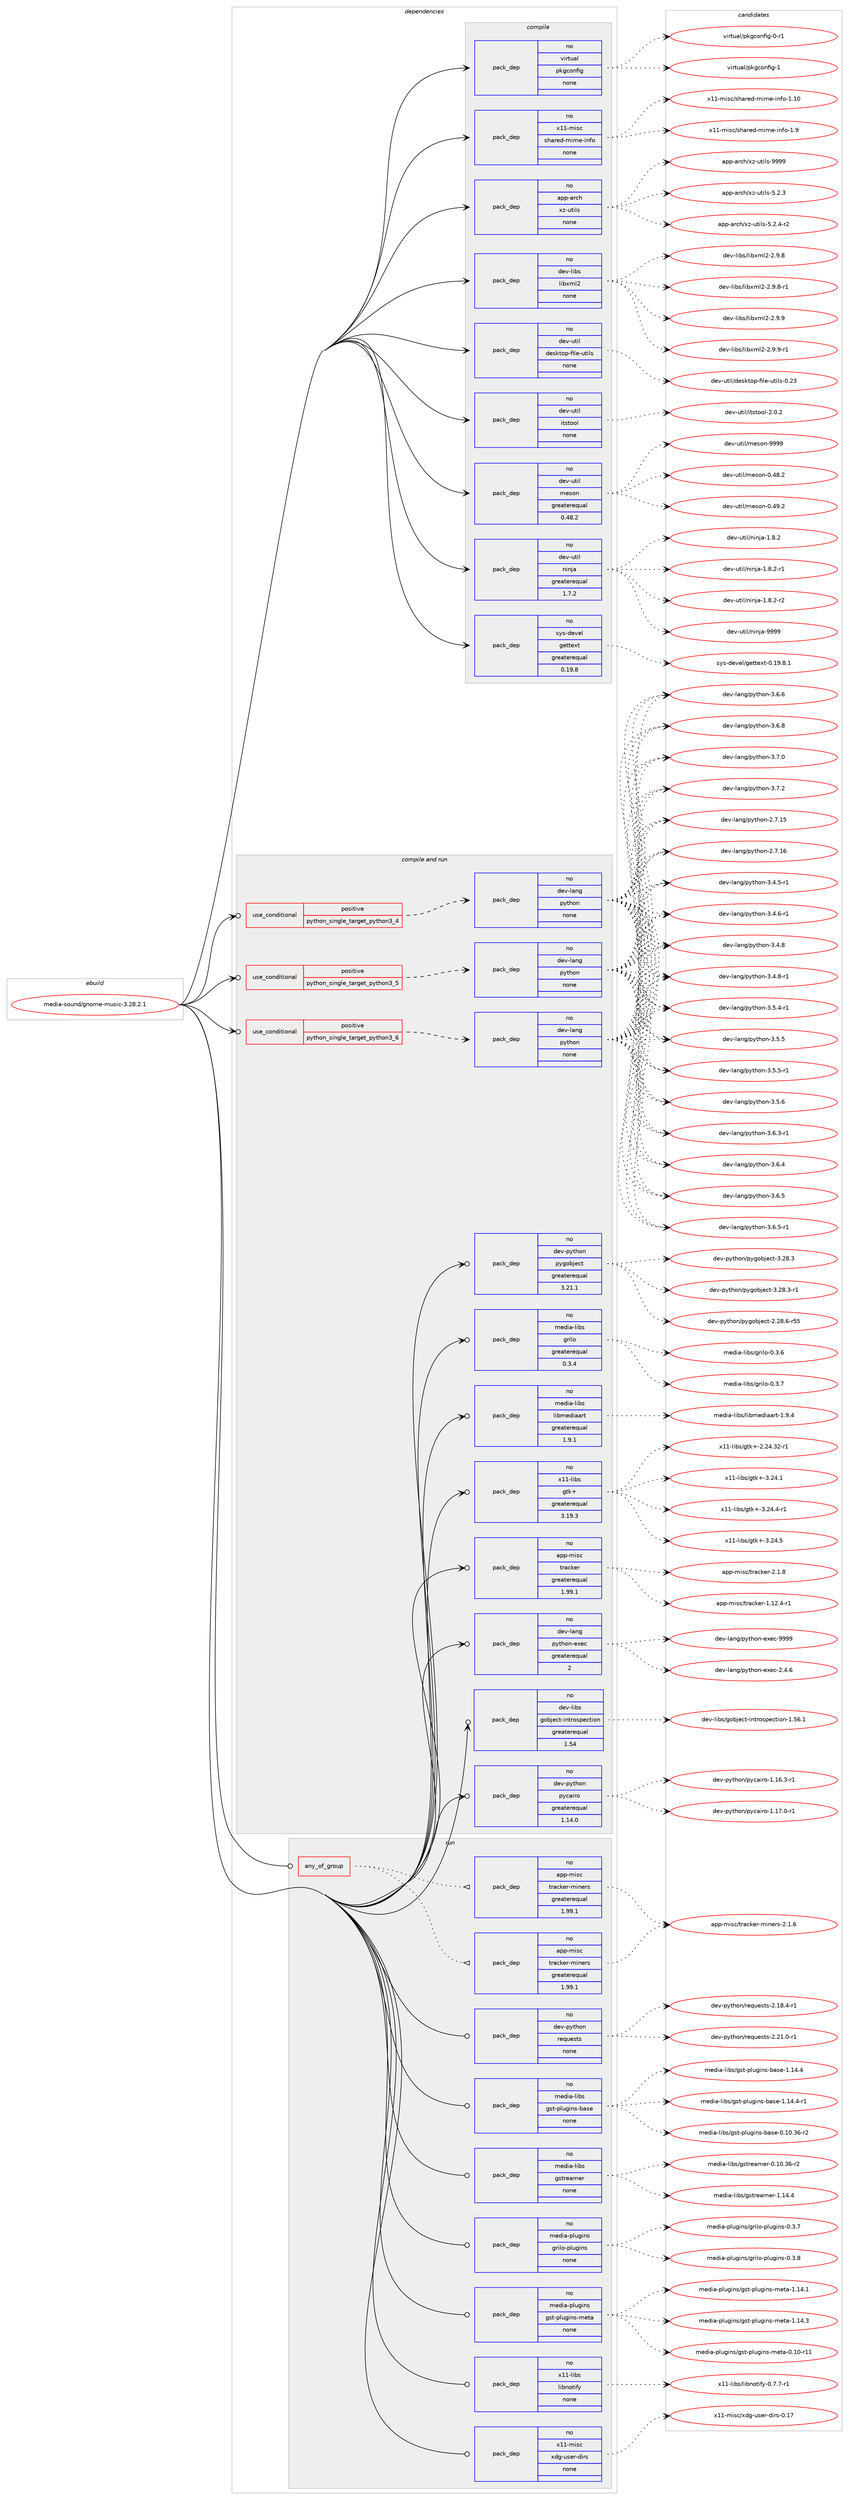 digraph prolog {

# *************
# Graph options
# *************

newrank=true;
concentrate=true;
compound=true;
graph [rankdir=LR,fontname=Helvetica,fontsize=10,ranksep=1.5];#, ranksep=2.5, nodesep=0.2];
edge  [arrowhead=vee];
node  [fontname=Helvetica,fontsize=10];

# **********
# The ebuild
# **********

subgraph cluster_leftcol {
color=gray;
rank=same;
label=<<i>ebuild</i>>;
id [label="media-sound/gnome-music-3.28.2.1", color=red, width=4, href="../media-sound/gnome-music-3.28.2.1.svg"];
}

# ****************
# The dependencies
# ****************

subgraph cluster_midcol {
color=gray;
label=<<i>dependencies</i>>;
subgraph cluster_compile {
fillcolor="#eeeeee";
style=filled;
label=<<i>compile</i>>;
subgraph pack1162745 {
dependency1626240 [label=<<TABLE BORDER="0" CELLBORDER="1" CELLSPACING="0" CELLPADDING="4" WIDTH="220"><TR><TD ROWSPAN="6" CELLPADDING="30">pack_dep</TD></TR><TR><TD WIDTH="110">no</TD></TR><TR><TD>app-arch</TD></TR><TR><TD>xz-utils</TD></TR><TR><TD>none</TD></TR><TR><TD></TD></TR></TABLE>>, shape=none, color=blue];
}
id:e -> dependency1626240:w [weight=20,style="solid",arrowhead="vee"];
subgraph pack1162746 {
dependency1626241 [label=<<TABLE BORDER="0" CELLBORDER="1" CELLSPACING="0" CELLPADDING="4" WIDTH="220"><TR><TD ROWSPAN="6" CELLPADDING="30">pack_dep</TD></TR><TR><TD WIDTH="110">no</TD></TR><TR><TD>dev-libs</TD></TR><TR><TD>libxml2</TD></TR><TR><TD>none</TD></TR><TR><TD></TD></TR></TABLE>>, shape=none, color=blue];
}
id:e -> dependency1626241:w [weight=20,style="solid",arrowhead="vee"];
subgraph pack1162747 {
dependency1626242 [label=<<TABLE BORDER="0" CELLBORDER="1" CELLSPACING="0" CELLPADDING="4" WIDTH="220"><TR><TD ROWSPAN="6" CELLPADDING="30">pack_dep</TD></TR><TR><TD WIDTH="110">no</TD></TR><TR><TD>dev-util</TD></TR><TR><TD>desktop-file-utils</TD></TR><TR><TD>none</TD></TR><TR><TD></TD></TR></TABLE>>, shape=none, color=blue];
}
id:e -> dependency1626242:w [weight=20,style="solid",arrowhead="vee"];
subgraph pack1162748 {
dependency1626243 [label=<<TABLE BORDER="0" CELLBORDER="1" CELLSPACING="0" CELLPADDING="4" WIDTH="220"><TR><TD ROWSPAN="6" CELLPADDING="30">pack_dep</TD></TR><TR><TD WIDTH="110">no</TD></TR><TR><TD>dev-util</TD></TR><TR><TD>itstool</TD></TR><TR><TD>none</TD></TR><TR><TD></TD></TR></TABLE>>, shape=none, color=blue];
}
id:e -> dependency1626243:w [weight=20,style="solid",arrowhead="vee"];
subgraph pack1162749 {
dependency1626244 [label=<<TABLE BORDER="0" CELLBORDER="1" CELLSPACING="0" CELLPADDING="4" WIDTH="220"><TR><TD ROWSPAN="6" CELLPADDING="30">pack_dep</TD></TR><TR><TD WIDTH="110">no</TD></TR><TR><TD>dev-util</TD></TR><TR><TD>meson</TD></TR><TR><TD>greaterequal</TD></TR><TR><TD>0.48.2</TD></TR></TABLE>>, shape=none, color=blue];
}
id:e -> dependency1626244:w [weight=20,style="solid",arrowhead="vee"];
subgraph pack1162750 {
dependency1626245 [label=<<TABLE BORDER="0" CELLBORDER="1" CELLSPACING="0" CELLPADDING="4" WIDTH="220"><TR><TD ROWSPAN="6" CELLPADDING="30">pack_dep</TD></TR><TR><TD WIDTH="110">no</TD></TR><TR><TD>dev-util</TD></TR><TR><TD>ninja</TD></TR><TR><TD>greaterequal</TD></TR><TR><TD>1.7.2</TD></TR></TABLE>>, shape=none, color=blue];
}
id:e -> dependency1626245:w [weight=20,style="solid",arrowhead="vee"];
subgraph pack1162751 {
dependency1626246 [label=<<TABLE BORDER="0" CELLBORDER="1" CELLSPACING="0" CELLPADDING="4" WIDTH="220"><TR><TD ROWSPAN="6" CELLPADDING="30">pack_dep</TD></TR><TR><TD WIDTH="110">no</TD></TR><TR><TD>sys-devel</TD></TR><TR><TD>gettext</TD></TR><TR><TD>greaterequal</TD></TR><TR><TD>0.19.8</TD></TR></TABLE>>, shape=none, color=blue];
}
id:e -> dependency1626246:w [weight=20,style="solid",arrowhead="vee"];
subgraph pack1162752 {
dependency1626247 [label=<<TABLE BORDER="0" CELLBORDER="1" CELLSPACING="0" CELLPADDING="4" WIDTH="220"><TR><TD ROWSPAN="6" CELLPADDING="30">pack_dep</TD></TR><TR><TD WIDTH="110">no</TD></TR><TR><TD>virtual</TD></TR><TR><TD>pkgconfig</TD></TR><TR><TD>none</TD></TR><TR><TD></TD></TR></TABLE>>, shape=none, color=blue];
}
id:e -> dependency1626247:w [weight=20,style="solid",arrowhead="vee"];
subgraph pack1162753 {
dependency1626248 [label=<<TABLE BORDER="0" CELLBORDER="1" CELLSPACING="0" CELLPADDING="4" WIDTH="220"><TR><TD ROWSPAN="6" CELLPADDING="30">pack_dep</TD></TR><TR><TD WIDTH="110">no</TD></TR><TR><TD>x11-misc</TD></TR><TR><TD>shared-mime-info</TD></TR><TR><TD>none</TD></TR><TR><TD></TD></TR></TABLE>>, shape=none, color=blue];
}
id:e -> dependency1626248:w [weight=20,style="solid",arrowhead="vee"];
}
subgraph cluster_compileandrun {
fillcolor="#eeeeee";
style=filled;
label=<<i>compile and run</i>>;
subgraph cond437239 {
dependency1626249 [label=<<TABLE BORDER="0" CELLBORDER="1" CELLSPACING="0" CELLPADDING="4"><TR><TD ROWSPAN="3" CELLPADDING="10">use_conditional</TD></TR><TR><TD>positive</TD></TR><TR><TD>python_single_target_python3_4</TD></TR></TABLE>>, shape=none, color=red];
subgraph pack1162754 {
dependency1626250 [label=<<TABLE BORDER="0" CELLBORDER="1" CELLSPACING="0" CELLPADDING="4" WIDTH="220"><TR><TD ROWSPAN="6" CELLPADDING="30">pack_dep</TD></TR><TR><TD WIDTH="110">no</TD></TR><TR><TD>dev-lang</TD></TR><TR><TD>python</TD></TR><TR><TD>none</TD></TR><TR><TD></TD></TR></TABLE>>, shape=none, color=blue];
}
dependency1626249:e -> dependency1626250:w [weight=20,style="dashed",arrowhead="vee"];
}
id:e -> dependency1626249:w [weight=20,style="solid",arrowhead="odotvee"];
subgraph cond437240 {
dependency1626251 [label=<<TABLE BORDER="0" CELLBORDER="1" CELLSPACING="0" CELLPADDING="4"><TR><TD ROWSPAN="3" CELLPADDING="10">use_conditional</TD></TR><TR><TD>positive</TD></TR><TR><TD>python_single_target_python3_5</TD></TR></TABLE>>, shape=none, color=red];
subgraph pack1162755 {
dependency1626252 [label=<<TABLE BORDER="0" CELLBORDER="1" CELLSPACING="0" CELLPADDING="4" WIDTH="220"><TR><TD ROWSPAN="6" CELLPADDING="30">pack_dep</TD></TR><TR><TD WIDTH="110">no</TD></TR><TR><TD>dev-lang</TD></TR><TR><TD>python</TD></TR><TR><TD>none</TD></TR><TR><TD></TD></TR></TABLE>>, shape=none, color=blue];
}
dependency1626251:e -> dependency1626252:w [weight=20,style="dashed",arrowhead="vee"];
}
id:e -> dependency1626251:w [weight=20,style="solid",arrowhead="odotvee"];
subgraph cond437241 {
dependency1626253 [label=<<TABLE BORDER="0" CELLBORDER="1" CELLSPACING="0" CELLPADDING="4"><TR><TD ROWSPAN="3" CELLPADDING="10">use_conditional</TD></TR><TR><TD>positive</TD></TR><TR><TD>python_single_target_python3_6</TD></TR></TABLE>>, shape=none, color=red];
subgraph pack1162756 {
dependency1626254 [label=<<TABLE BORDER="0" CELLBORDER="1" CELLSPACING="0" CELLPADDING="4" WIDTH="220"><TR><TD ROWSPAN="6" CELLPADDING="30">pack_dep</TD></TR><TR><TD WIDTH="110">no</TD></TR><TR><TD>dev-lang</TD></TR><TR><TD>python</TD></TR><TR><TD>none</TD></TR><TR><TD></TD></TR></TABLE>>, shape=none, color=blue];
}
dependency1626253:e -> dependency1626254:w [weight=20,style="dashed",arrowhead="vee"];
}
id:e -> dependency1626253:w [weight=20,style="solid",arrowhead="odotvee"];
subgraph pack1162757 {
dependency1626255 [label=<<TABLE BORDER="0" CELLBORDER="1" CELLSPACING="0" CELLPADDING="4" WIDTH="220"><TR><TD ROWSPAN="6" CELLPADDING="30">pack_dep</TD></TR><TR><TD WIDTH="110">no</TD></TR><TR><TD>app-misc</TD></TR><TR><TD>tracker</TD></TR><TR><TD>greaterequal</TD></TR><TR><TD>1.99.1</TD></TR></TABLE>>, shape=none, color=blue];
}
id:e -> dependency1626255:w [weight=20,style="solid",arrowhead="odotvee"];
subgraph pack1162758 {
dependency1626256 [label=<<TABLE BORDER="0" CELLBORDER="1" CELLSPACING="0" CELLPADDING="4" WIDTH="220"><TR><TD ROWSPAN="6" CELLPADDING="30">pack_dep</TD></TR><TR><TD WIDTH="110">no</TD></TR><TR><TD>dev-lang</TD></TR><TR><TD>python-exec</TD></TR><TR><TD>greaterequal</TD></TR><TR><TD>2</TD></TR></TABLE>>, shape=none, color=blue];
}
id:e -> dependency1626256:w [weight=20,style="solid",arrowhead="odotvee"];
subgraph pack1162759 {
dependency1626257 [label=<<TABLE BORDER="0" CELLBORDER="1" CELLSPACING="0" CELLPADDING="4" WIDTH="220"><TR><TD ROWSPAN="6" CELLPADDING="30">pack_dep</TD></TR><TR><TD WIDTH="110">no</TD></TR><TR><TD>dev-libs</TD></TR><TR><TD>gobject-introspection</TD></TR><TR><TD>greaterequal</TD></TR><TR><TD>1.54</TD></TR></TABLE>>, shape=none, color=blue];
}
id:e -> dependency1626257:w [weight=20,style="solid",arrowhead="odotvee"];
subgraph pack1162760 {
dependency1626258 [label=<<TABLE BORDER="0" CELLBORDER="1" CELLSPACING="0" CELLPADDING="4" WIDTH="220"><TR><TD ROWSPAN="6" CELLPADDING="30">pack_dep</TD></TR><TR><TD WIDTH="110">no</TD></TR><TR><TD>dev-python</TD></TR><TR><TD>pycairo</TD></TR><TR><TD>greaterequal</TD></TR><TR><TD>1.14.0</TD></TR></TABLE>>, shape=none, color=blue];
}
id:e -> dependency1626258:w [weight=20,style="solid",arrowhead="odotvee"];
subgraph pack1162761 {
dependency1626259 [label=<<TABLE BORDER="0" CELLBORDER="1" CELLSPACING="0" CELLPADDING="4" WIDTH="220"><TR><TD ROWSPAN="6" CELLPADDING="30">pack_dep</TD></TR><TR><TD WIDTH="110">no</TD></TR><TR><TD>dev-python</TD></TR><TR><TD>pygobject</TD></TR><TR><TD>greaterequal</TD></TR><TR><TD>3.21.1</TD></TR></TABLE>>, shape=none, color=blue];
}
id:e -> dependency1626259:w [weight=20,style="solid",arrowhead="odotvee"];
subgraph pack1162762 {
dependency1626260 [label=<<TABLE BORDER="0" CELLBORDER="1" CELLSPACING="0" CELLPADDING="4" WIDTH="220"><TR><TD ROWSPAN="6" CELLPADDING="30">pack_dep</TD></TR><TR><TD WIDTH="110">no</TD></TR><TR><TD>media-libs</TD></TR><TR><TD>grilo</TD></TR><TR><TD>greaterequal</TD></TR><TR><TD>0.3.4</TD></TR></TABLE>>, shape=none, color=blue];
}
id:e -> dependency1626260:w [weight=20,style="solid",arrowhead="odotvee"];
subgraph pack1162763 {
dependency1626261 [label=<<TABLE BORDER="0" CELLBORDER="1" CELLSPACING="0" CELLPADDING="4" WIDTH="220"><TR><TD ROWSPAN="6" CELLPADDING="30">pack_dep</TD></TR><TR><TD WIDTH="110">no</TD></TR><TR><TD>media-libs</TD></TR><TR><TD>libmediaart</TD></TR><TR><TD>greaterequal</TD></TR><TR><TD>1.9.1</TD></TR></TABLE>>, shape=none, color=blue];
}
id:e -> dependency1626261:w [weight=20,style="solid",arrowhead="odotvee"];
subgraph pack1162764 {
dependency1626262 [label=<<TABLE BORDER="0" CELLBORDER="1" CELLSPACING="0" CELLPADDING="4" WIDTH="220"><TR><TD ROWSPAN="6" CELLPADDING="30">pack_dep</TD></TR><TR><TD WIDTH="110">no</TD></TR><TR><TD>x11-libs</TD></TR><TR><TD>gtk+</TD></TR><TR><TD>greaterequal</TD></TR><TR><TD>3.19.3</TD></TR></TABLE>>, shape=none, color=blue];
}
id:e -> dependency1626262:w [weight=20,style="solid",arrowhead="odotvee"];
}
subgraph cluster_run {
fillcolor="#eeeeee";
style=filled;
label=<<i>run</i>>;
subgraph any25486 {
dependency1626263 [label=<<TABLE BORDER="0" CELLBORDER="1" CELLSPACING="0" CELLPADDING="4"><TR><TD CELLPADDING="10">any_of_group</TD></TR></TABLE>>, shape=none, color=red];subgraph pack1162765 {
dependency1626264 [label=<<TABLE BORDER="0" CELLBORDER="1" CELLSPACING="0" CELLPADDING="4" WIDTH="220"><TR><TD ROWSPAN="6" CELLPADDING="30">pack_dep</TD></TR><TR><TD WIDTH="110">no</TD></TR><TR><TD>app-misc</TD></TR><TR><TD>tracker-miners</TD></TR><TR><TD>greaterequal</TD></TR><TR><TD>1.99.1</TD></TR></TABLE>>, shape=none, color=blue];
}
dependency1626263:e -> dependency1626264:w [weight=20,style="dotted",arrowhead="oinv"];
subgraph pack1162766 {
dependency1626265 [label=<<TABLE BORDER="0" CELLBORDER="1" CELLSPACING="0" CELLPADDING="4" WIDTH="220"><TR><TD ROWSPAN="6" CELLPADDING="30">pack_dep</TD></TR><TR><TD WIDTH="110">no</TD></TR><TR><TD>app-misc</TD></TR><TR><TD>tracker-miners</TD></TR><TR><TD>greaterequal</TD></TR><TR><TD>1.99.1</TD></TR></TABLE>>, shape=none, color=blue];
}
dependency1626263:e -> dependency1626265:w [weight=20,style="dotted",arrowhead="oinv"];
}
id:e -> dependency1626263:w [weight=20,style="solid",arrowhead="odot"];
subgraph pack1162767 {
dependency1626266 [label=<<TABLE BORDER="0" CELLBORDER="1" CELLSPACING="0" CELLPADDING="4" WIDTH="220"><TR><TD ROWSPAN="6" CELLPADDING="30">pack_dep</TD></TR><TR><TD WIDTH="110">no</TD></TR><TR><TD>dev-python</TD></TR><TR><TD>requests</TD></TR><TR><TD>none</TD></TR><TR><TD></TD></TR></TABLE>>, shape=none, color=blue];
}
id:e -> dependency1626266:w [weight=20,style="solid",arrowhead="odot"];
subgraph pack1162768 {
dependency1626267 [label=<<TABLE BORDER="0" CELLBORDER="1" CELLSPACING="0" CELLPADDING="4" WIDTH="220"><TR><TD ROWSPAN="6" CELLPADDING="30">pack_dep</TD></TR><TR><TD WIDTH="110">no</TD></TR><TR><TD>media-libs</TD></TR><TR><TD>gst-plugins-base</TD></TR><TR><TD>none</TD></TR><TR><TD></TD></TR></TABLE>>, shape=none, color=blue];
}
id:e -> dependency1626267:w [weight=20,style="solid",arrowhead="odot"];
subgraph pack1162769 {
dependency1626268 [label=<<TABLE BORDER="0" CELLBORDER="1" CELLSPACING="0" CELLPADDING="4" WIDTH="220"><TR><TD ROWSPAN="6" CELLPADDING="30">pack_dep</TD></TR><TR><TD WIDTH="110">no</TD></TR><TR><TD>media-libs</TD></TR><TR><TD>gstreamer</TD></TR><TR><TD>none</TD></TR><TR><TD></TD></TR></TABLE>>, shape=none, color=blue];
}
id:e -> dependency1626268:w [weight=20,style="solid",arrowhead="odot"];
subgraph pack1162770 {
dependency1626269 [label=<<TABLE BORDER="0" CELLBORDER="1" CELLSPACING="0" CELLPADDING="4" WIDTH="220"><TR><TD ROWSPAN="6" CELLPADDING="30">pack_dep</TD></TR><TR><TD WIDTH="110">no</TD></TR><TR><TD>media-plugins</TD></TR><TR><TD>grilo-plugins</TD></TR><TR><TD>none</TD></TR><TR><TD></TD></TR></TABLE>>, shape=none, color=blue];
}
id:e -> dependency1626269:w [weight=20,style="solid",arrowhead="odot"];
subgraph pack1162771 {
dependency1626270 [label=<<TABLE BORDER="0" CELLBORDER="1" CELLSPACING="0" CELLPADDING="4" WIDTH="220"><TR><TD ROWSPAN="6" CELLPADDING="30">pack_dep</TD></TR><TR><TD WIDTH="110">no</TD></TR><TR><TD>media-plugins</TD></TR><TR><TD>gst-plugins-meta</TD></TR><TR><TD>none</TD></TR><TR><TD></TD></TR></TABLE>>, shape=none, color=blue];
}
id:e -> dependency1626270:w [weight=20,style="solid",arrowhead="odot"];
subgraph pack1162772 {
dependency1626271 [label=<<TABLE BORDER="0" CELLBORDER="1" CELLSPACING="0" CELLPADDING="4" WIDTH="220"><TR><TD ROWSPAN="6" CELLPADDING="30">pack_dep</TD></TR><TR><TD WIDTH="110">no</TD></TR><TR><TD>x11-libs</TD></TR><TR><TD>libnotify</TD></TR><TR><TD>none</TD></TR><TR><TD></TD></TR></TABLE>>, shape=none, color=blue];
}
id:e -> dependency1626271:w [weight=20,style="solid",arrowhead="odot"];
subgraph pack1162773 {
dependency1626272 [label=<<TABLE BORDER="0" CELLBORDER="1" CELLSPACING="0" CELLPADDING="4" WIDTH="220"><TR><TD ROWSPAN="6" CELLPADDING="30">pack_dep</TD></TR><TR><TD WIDTH="110">no</TD></TR><TR><TD>x11-misc</TD></TR><TR><TD>xdg-user-dirs</TD></TR><TR><TD>none</TD></TR><TR><TD></TD></TR></TABLE>>, shape=none, color=blue];
}
id:e -> dependency1626272:w [weight=20,style="solid",arrowhead="odot"];
}
}

# **************
# The candidates
# **************

subgraph cluster_choices {
rank=same;
color=gray;
label=<<i>candidates</i>>;

subgraph choice1162745 {
color=black;
nodesep=1;
choice971121124597114991044712012245117116105108115455346504651 [label="app-arch/xz-utils-5.2.3", color=red, width=4,href="../app-arch/xz-utils-5.2.3.svg"];
choice9711211245971149910447120122451171161051081154553465046524511450 [label="app-arch/xz-utils-5.2.4-r2", color=red, width=4,href="../app-arch/xz-utils-5.2.4-r2.svg"];
choice9711211245971149910447120122451171161051081154557575757 [label="app-arch/xz-utils-9999", color=red, width=4,href="../app-arch/xz-utils-9999.svg"];
dependency1626240:e -> choice971121124597114991044712012245117116105108115455346504651:w [style=dotted,weight="100"];
dependency1626240:e -> choice9711211245971149910447120122451171161051081154553465046524511450:w [style=dotted,weight="100"];
dependency1626240:e -> choice9711211245971149910447120122451171161051081154557575757:w [style=dotted,weight="100"];
}
subgraph choice1162746 {
color=black;
nodesep=1;
choice1001011184510810598115471081059812010910850455046574656 [label="dev-libs/libxml2-2.9.8", color=red, width=4,href="../dev-libs/libxml2-2.9.8.svg"];
choice10010111845108105981154710810598120109108504550465746564511449 [label="dev-libs/libxml2-2.9.8-r1", color=red, width=4,href="../dev-libs/libxml2-2.9.8-r1.svg"];
choice1001011184510810598115471081059812010910850455046574657 [label="dev-libs/libxml2-2.9.9", color=red, width=4,href="../dev-libs/libxml2-2.9.9.svg"];
choice10010111845108105981154710810598120109108504550465746574511449 [label="dev-libs/libxml2-2.9.9-r1", color=red, width=4,href="../dev-libs/libxml2-2.9.9-r1.svg"];
dependency1626241:e -> choice1001011184510810598115471081059812010910850455046574656:w [style=dotted,weight="100"];
dependency1626241:e -> choice10010111845108105981154710810598120109108504550465746564511449:w [style=dotted,weight="100"];
dependency1626241:e -> choice1001011184510810598115471081059812010910850455046574657:w [style=dotted,weight="100"];
dependency1626241:e -> choice10010111845108105981154710810598120109108504550465746574511449:w [style=dotted,weight="100"];
}
subgraph choice1162747 {
color=black;
nodesep=1;
choice100101118451171161051084710010111510711611111245102105108101451171161051081154548465051 [label="dev-util/desktop-file-utils-0.23", color=red, width=4,href="../dev-util/desktop-file-utils-0.23.svg"];
dependency1626242:e -> choice100101118451171161051084710010111510711611111245102105108101451171161051081154548465051:w [style=dotted,weight="100"];
}
subgraph choice1162748 {
color=black;
nodesep=1;
choice1001011184511711610510847105116115116111111108455046484650 [label="dev-util/itstool-2.0.2", color=red, width=4,href="../dev-util/itstool-2.0.2.svg"];
dependency1626243:e -> choice1001011184511711610510847105116115116111111108455046484650:w [style=dotted,weight="100"];
}
subgraph choice1162749 {
color=black;
nodesep=1;
choice100101118451171161051084710910111511111045484652564650 [label="dev-util/meson-0.48.2", color=red, width=4,href="../dev-util/meson-0.48.2.svg"];
choice100101118451171161051084710910111511111045484652574650 [label="dev-util/meson-0.49.2", color=red, width=4,href="../dev-util/meson-0.49.2.svg"];
choice10010111845117116105108471091011151111104557575757 [label="dev-util/meson-9999", color=red, width=4,href="../dev-util/meson-9999.svg"];
dependency1626244:e -> choice100101118451171161051084710910111511111045484652564650:w [style=dotted,weight="100"];
dependency1626244:e -> choice100101118451171161051084710910111511111045484652574650:w [style=dotted,weight="100"];
dependency1626244:e -> choice10010111845117116105108471091011151111104557575757:w [style=dotted,weight="100"];
}
subgraph choice1162750 {
color=black;
nodesep=1;
choice100101118451171161051084711010511010697454946564650 [label="dev-util/ninja-1.8.2", color=red, width=4,href="../dev-util/ninja-1.8.2.svg"];
choice1001011184511711610510847110105110106974549465646504511449 [label="dev-util/ninja-1.8.2-r1", color=red, width=4,href="../dev-util/ninja-1.8.2-r1.svg"];
choice1001011184511711610510847110105110106974549465646504511450 [label="dev-util/ninja-1.8.2-r2", color=red, width=4,href="../dev-util/ninja-1.8.2-r2.svg"];
choice1001011184511711610510847110105110106974557575757 [label="dev-util/ninja-9999", color=red, width=4,href="../dev-util/ninja-9999.svg"];
dependency1626245:e -> choice100101118451171161051084711010511010697454946564650:w [style=dotted,weight="100"];
dependency1626245:e -> choice1001011184511711610510847110105110106974549465646504511449:w [style=dotted,weight="100"];
dependency1626245:e -> choice1001011184511711610510847110105110106974549465646504511450:w [style=dotted,weight="100"];
dependency1626245:e -> choice1001011184511711610510847110105110106974557575757:w [style=dotted,weight="100"];
}
subgraph choice1162751 {
color=black;
nodesep=1;
choice1151211154510010111810110847103101116116101120116454846495746564649 [label="sys-devel/gettext-0.19.8.1", color=red, width=4,href="../sys-devel/gettext-0.19.8.1.svg"];
dependency1626246:e -> choice1151211154510010111810110847103101116116101120116454846495746564649:w [style=dotted,weight="100"];
}
subgraph choice1162752 {
color=black;
nodesep=1;
choice11810511411611797108471121071039911111010210510345484511449 [label="virtual/pkgconfig-0-r1", color=red, width=4,href="../virtual/pkgconfig-0-r1.svg"];
choice1181051141161179710847112107103991111101021051034549 [label="virtual/pkgconfig-1", color=red, width=4,href="../virtual/pkgconfig-1.svg"];
dependency1626247:e -> choice11810511411611797108471121071039911111010210510345484511449:w [style=dotted,weight="100"];
dependency1626247:e -> choice1181051141161179710847112107103991111101021051034549:w [style=dotted,weight="100"];
}
subgraph choice1162753 {
color=black;
nodesep=1;
choice12049494510910511599471151049711410110045109105109101451051101021114549464948 [label="x11-misc/shared-mime-info-1.10", color=red, width=4,href="../x11-misc/shared-mime-info-1.10.svg"];
choice120494945109105115994711510497114101100451091051091014510511010211145494657 [label="x11-misc/shared-mime-info-1.9", color=red, width=4,href="../x11-misc/shared-mime-info-1.9.svg"];
dependency1626248:e -> choice12049494510910511599471151049711410110045109105109101451051101021114549464948:w [style=dotted,weight="100"];
dependency1626248:e -> choice120494945109105115994711510497114101100451091051091014510511010211145494657:w [style=dotted,weight="100"];
}
subgraph choice1162754 {
color=black;
nodesep=1;
choice10010111845108971101034711212111610411111045504655464953 [label="dev-lang/python-2.7.15", color=red, width=4,href="../dev-lang/python-2.7.15.svg"];
choice10010111845108971101034711212111610411111045504655464954 [label="dev-lang/python-2.7.16", color=red, width=4,href="../dev-lang/python-2.7.16.svg"];
choice1001011184510897110103471121211161041111104551465246534511449 [label="dev-lang/python-3.4.5-r1", color=red, width=4,href="../dev-lang/python-3.4.5-r1.svg"];
choice1001011184510897110103471121211161041111104551465246544511449 [label="dev-lang/python-3.4.6-r1", color=red, width=4,href="../dev-lang/python-3.4.6-r1.svg"];
choice100101118451089711010347112121116104111110455146524656 [label="dev-lang/python-3.4.8", color=red, width=4,href="../dev-lang/python-3.4.8.svg"];
choice1001011184510897110103471121211161041111104551465246564511449 [label="dev-lang/python-3.4.8-r1", color=red, width=4,href="../dev-lang/python-3.4.8-r1.svg"];
choice1001011184510897110103471121211161041111104551465346524511449 [label="dev-lang/python-3.5.4-r1", color=red, width=4,href="../dev-lang/python-3.5.4-r1.svg"];
choice100101118451089711010347112121116104111110455146534653 [label="dev-lang/python-3.5.5", color=red, width=4,href="../dev-lang/python-3.5.5.svg"];
choice1001011184510897110103471121211161041111104551465346534511449 [label="dev-lang/python-3.5.5-r1", color=red, width=4,href="../dev-lang/python-3.5.5-r1.svg"];
choice100101118451089711010347112121116104111110455146534654 [label="dev-lang/python-3.5.6", color=red, width=4,href="../dev-lang/python-3.5.6.svg"];
choice1001011184510897110103471121211161041111104551465446514511449 [label="dev-lang/python-3.6.3-r1", color=red, width=4,href="../dev-lang/python-3.6.3-r1.svg"];
choice100101118451089711010347112121116104111110455146544652 [label="dev-lang/python-3.6.4", color=red, width=4,href="../dev-lang/python-3.6.4.svg"];
choice100101118451089711010347112121116104111110455146544653 [label="dev-lang/python-3.6.5", color=red, width=4,href="../dev-lang/python-3.6.5.svg"];
choice1001011184510897110103471121211161041111104551465446534511449 [label="dev-lang/python-3.6.5-r1", color=red, width=4,href="../dev-lang/python-3.6.5-r1.svg"];
choice100101118451089711010347112121116104111110455146544654 [label="dev-lang/python-3.6.6", color=red, width=4,href="../dev-lang/python-3.6.6.svg"];
choice100101118451089711010347112121116104111110455146544656 [label="dev-lang/python-3.6.8", color=red, width=4,href="../dev-lang/python-3.6.8.svg"];
choice100101118451089711010347112121116104111110455146554648 [label="dev-lang/python-3.7.0", color=red, width=4,href="../dev-lang/python-3.7.0.svg"];
choice100101118451089711010347112121116104111110455146554650 [label="dev-lang/python-3.7.2", color=red, width=4,href="../dev-lang/python-3.7.2.svg"];
dependency1626250:e -> choice10010111845108971101034711212111610411111045504655464953:w [style=dotted,weight="100"];
dependency1626250:e -> choice10010111845108971101034711212111610411111045504655464954:w [style=dotted,weight="100"];
dependency1626250:e -> choice1001011184510897110103471121211161041111104551465246534511449:w [style=dotted,weight="100"];
dependency1626250:e -> choice1001011184510897110103471121211161041111104551465246544511449:w [style=dotted,weight="100"];
dependency1626250:e -> choice100101118451089711010347112121116104111110455146524656:w [style=dotted,weight="100"];
dependency1626250:e -> choice1001011184510897110103471121211161041111104551465246564511449:w [style=dotted,weight="100"];
dependency1626250:e -> choice1001011184510897110103471121211161041111104551465346524511449:w [style=dotted,weight="100"];
dependency1626250:e -> choice100101118451089711010347112121116104111110455146534653:w [style=dotted,weight="100"];
dependency1626250:e -> choice1001011184510897110103471121211161041111104551465346534511449:w [style=dotted,weight="100"];
dependency1626250:e -> choice100101118451089711010347112121116104111110455146534654:w [style=dotted,weight="100"];
dependency1626250:e -> choice1001011184510897110103471121211161041111104551465446514511449:w [style=dotted,weight="100"];
dependency1626250:e -> choice100101118451089711010347112121116104111110455146544652:w [style=dotted,weight="100"];
dependency1626250:e -> choice100101118451089711010347112121116104111110455146544653:w [style=dotted,weight="100"];
dependency1626250:e -> choice1001011184510897110103471121211161041111104551465446534511449:w [style=dotted,weight="100"];
dependency1626250:e -> choice100101118451089711010347112121116104111110455146544654:w [style=dotted,weight="100"];
dependency1626250:e -> choice100101118451089711010347112121116104111110455146544656:w [style=dotted,weight="100"];
dependency1626250:e -> choice100101118451089711010347112121116104111110455146554648:w [style=dotted,weight="100"];
dependency1626250:e -> choice100101118451089711010347112121116104111110455146554650:w [style=dotted,weight="100"];
}
subgraph choice1162755 {
color=black;
nodesep=1;
choice10010111845108971101034711212111610411111045504655464953 [label="dev-lang/python-2.7.15", color=red, width=4,href="../dev-lang/python-2.7.15.svg"];
choice10010111845108971101034711212111610411111045504655464954 [label="dev-lang/python-2.7.16", color=red, width=4,href="../dev-lang/python-2.7.16.svg"];
choice1001011184510897110103471121211161041111104551465246534511449 [label="dev-lang/python-3.4.5-r1", color=red, width=4,href="../dev-lang/python-3.4.5-r1.svg"];
choice1001011184510897110103471121211161041111104551465246544511449 [label="dev-lang/python-3.4.6-r1", color=red, width=4,href="../dev-lang/python-3.4.6-r1.svg"];
choice100101118451089711010347112121116104111110455146524656 [label="dev-lang/python-3.4.8", color=red, width=4,href="../dev-lang/python-3.4.8.svg"];
choice1001011184510897110103471121211161041111104551465246564511449 [label="dev-lang/python-3.4.8-r1", color=red, width=4,href="../dev-lang/python-3.4.8-r1.svg"];
choice1001011184510897110103471121211161041111104551465346524511449 [label="dev-lang/python-3.5.4-r1", color=red, width=4,href="../dev-lang/python-3.5.4-r1.svg"];
choice100101118451089711010347112121116104111110455146534653 [label="dev-lang/python-3.5.5", color=red, width=4,href="../dev-lang/python-3.5.5.svg"];
choice1001011184510897110103471121211161041111104551465346534511449 [label="dev-lang/python-3.5.5-r1", color=red, width=4,href="../dev-lang/python-3.5.5-r1.svg"];
choice100101118451089711010347112121116104111110455146534654 [label="dev-lang/python-3.5.6", color=red, width=4,href="../dev-lang/python-3.5.6.svg"];
choice1001011184510897110103471121211161041111104551465446514511449 [label="dev-lang/python-3.6.3-r1", color=red, width=4,href="../dev-lang/python-3.6.3-r1.svg"];
choice100101118451089711010347112121116104111110455146544652 [label="dev-lang/python-3.6.4", color=red, width=4,href="../dev-lang/python-3.6.4.svg"];
choice100101118451089711010347112121116104111110455146544653 [label="dev-lang/python-3.6.5", color=red, width=4,href="../dev-lang/python-3.6.5.svg"];
choice1001011184510897110103471121211161041111104551465446534511449 [label="dev-lang/python-3.6.5-r1", color=red, width=4,href="../dev-lang/python-3.6.5-r1.svg"];
choice100101118451089711010347112121116104111110455146544654 [label="dev-lang/python-3.6.6", color=red, width=4,href="../dev-lang/python-3.6.6.svg"];
choice100101118451089711010347112121116104111110455146544656 [label="dev-lang/python-3.6.8", color=red, width=4,href="../dev-lang/python-3.6.8.svg"];
choice100101118451089711010347112121116104111110455146554648 [label="dev-lang/python-3.7.0", color=red, width=4,href="../dev-lang/python-3.7.0.svg"];
choice100101118451089711010347112121116104111110455146554650 [label="dev-lang/python-3.7.2", color=red, width=4,href="../dev-lang/python-3.7.2.svg"];
dependency1626252:e -> choice10010111845108971101034711212111610411111045504655464953:w [style=dotted,weight="100"];
dependency1626252:e -> choice10010111845108971101034711212111610411111045504655464954:w [style=dotted,weight="100"];
dependency1626252:e -> choice1001011184510897110103471121211161041111104551465246534511449:w [style=dotted,weight="100"];
dependency1626252:e -> choice1001011184510897110103471121211161041111104551465246544511449:w [style=dotted,weight="100"];
dependency1626252:e -> choice100101118451089711010347112121116104111110455146524656:w [style=dotted,weight="100"];
dependency1626252:e -> choice1001011184510897110103471121211161041111104551465246564511449:w [style=dotted,weight="100"];
dependency1626252:e -> choice1001011184510897110103471121211161041111104551465346524511449:w [style=dotted,weight="100"];
dependency1626252:e -> choice100101118451089711010347112121116104111110455146534653:w [style=dotted,weight="100"];
dependency1626252:e -> choice1001011184510897110103471121211161041111104551465346534511449:w [style=dotted,weight="100"];
dependency1626252:e -> choice100101118451089711010347112121116104111110455146534654:w [style=dotted,weight="100"];
dependency1626252:e -> choice1001011184510897110103471121211161041111104551465446514511449:w [style=dotted,weight="100"];
dependency1626252:e -> choice100101118451089711010347112121116104111110455146544652:w [style=dotted,weight="100"];
dependency1626252:e -> choice100101118451089711010347112121116104111110455146544653:w [style=dotted,weight="100"];
dependency1626252:e -> choice1001011184510897110103471121211161041111104551465446534511449:w [style=dotted,weight="100"];
dependency1626252:e -> choice100101118451089711010347112121116104111110455146544654:w [style=dotted,weight="100"];
dependency1626252:e -> choice100101118451089711010347112121116104111110455146544656:w [style=dotted,weight="100"];
dependency1626252:e -> choice100101118451089711010347112121116104111110455146554648:w [style=dotted,weight="100"];
dependency1626252:e -> choice100101118451089711010347112121116104111110455146554650:w [style=dotted,weight="100"];
}
subgraph choice1162756 {
color=black;
nodesep=1;
choice10010111845108971101034711212111610411111045504655464953 [label="dev-lang/python-2.7.15", color=red, width=4,href="../dev-lang/python-2.7.15.svg"];
choice10010111845108971101034711212111610411111045504655464954 [label="dev-lang/python-2.7.16", color=red, width=4,href="../dev-lang/python-2.7.16.svg"];
choice1001011184510897110103471121211161041111104551465246534511449 [label="dev-lang/python-3.4.5-r1", color=red, width=4,href="../dev-lang/python-3.4.5-r1.svg"];
choice1001011184510897110103471121211161041111104551465246544511449 [label="dev-lang/python-3.4.6-r1", color=red, width=4,href="../dev-lang/python-3.4.6-r1.svg"];
choice100101118451089711010347112121116104111110455146524656 [label="dev-lang/python-3.4.8", color=red, width=4,href="../dev-lang/python-3.4.8.svg"];
choice1001011184510897110103471121211161041111104551465246564511449 [label="dev-lang/python-3.4.8-r1", color=red, width=4,href="../dev-lang/python-3.4.8-r1.svg"];
choice1001011184510897110103471121211161041111104551465346524511449 [label="dev-lang/python-3.5.4-r1", color=red, width=4,href="../dev-lang/python-3.5.4-r1.svg"];
choice100101118451089711010347112121116104111110455146534653 [label="dev-lang/python-3.5.5", color=red, width=4,href="../dev-lang/python-3.5.5.svg"];
choice1001011184510897110103471121211161041111104551465346534511449 [label="dev-lang/python-3.5.5-r1", color=red, width=4,href="../dev-lang/python-3.5.5-r1.svg"];
choice100101118451089711010347112121116104111110455146534654 [label="dev-lang/python-3.5.6", color=red, width=4,href="../dev-lang/python-3.5.6.svg"];
choice1001011184510897110103471121211161041111104551465446514511449 [label="dev-lang/python-3.6.3-r1", color=red, width=4,href="../dev-lang/python-3.6.3-r1.svg"];
choice100101118451089711010347112121116104111110455146544652 [label="dev-lang/python-3.6.4", color=red, width=4,href="../dev-lang/python-3.6.4.svg"];
choice100101118451089711010347112121116104111110455146544653 [label="dev-lang/python-3.6.5", color=red, width=4,href="../dev-lang/python-3.6.5.svg"];
choice1001011184510897110103471121211161041111104551465446534511449 [label="dev-lang/python-3.6.5-r1", color=red, width=4,href="../dev-lang/python-3.6.5-r1.svg"];
choice100101118451089711010347112121116104111110455146544654 [label="dev-lang/python-3.6.6", color=red, width=4,href="../dev-lang/python-3.6.6.svg"];
choice100101118451089711010347112121116104111110455146544656 [label="dev-lang/python-3.6.8", color=red, width=4,href="../dev-lang/python-3.6.8.svg"];
choice100101118451089711010347112121116104111110455146554648 [label="dev-lang/python-3.7.0", color=red, width=4,href="../dev-lang/python-3.7.0.svg"];
choice100101118451089711010347112121116104111110455146554650 [label="dev-lang/python-3.7.2", color=red, width=4,href="../dev-lang/python-3.7.2.svg"];
dependency1626254:e -> choice10010111845108971101034711212111610411111045504655464953:w [style=dotted,weight="100"];
dependency1626254:e -> choice10010111845108971101034711212111610411111045504655464954:w [style=dotted,weight="100"];
dependency1626254:e -> choice1001011184510897110103471121211161041111104551465246534511449:w [style=dotted,weight="100"];
dependency1626254:e -> choice1001011184510897110103471121211161041111104551465246544511449:w [style=dotted,weight="100"];
dependency1626254:e -> choice100101118451089711010347112121116104111110455146524656:w [style=dotted,weight="100"];
dependency1626254:e -> choice1001011184510897110103471121211161041111104551465246564511449:w [style=dotted,weight="100"];
dependency1626254:e -> choice1001011184510897110103471121211161041111104551465346524511449:w [style=dotted,weight="100"];
dependency1626254:e -> choice100101118451089711010347112121116104111110455146534653:w [style=dotted,weight="100"];
dependency1626254:e -> choice1001011184510897110103471121211161041111104551465346534511449:w [style=dotted,weight="100"];
dependency1626254:e -> choice100101118451089711010347112121116104111110455146534654:w [style=dotted,weight="100"];
dependency1626254:e -> choice1001011184510897110103471121211161041111104551465446514511449:w [style=dotted,weight="100"];
dependency1626254:e -> choice100101118451089711010347112121116104111110455146544652:w [style=dotted,weight="100"];
dependency1626254:e -> choice100101118451089711010347112121116104111110455146544653:w [style=dotted,weight="100"];
dependency1626254:e -> choice1001011184510897110103471121211161041111104551465446534511449:w [style=dotted,weight="100"];
dependency1626254:e -> choice100101118451089711010347112121116104111110455146544654:w [style=dotted,weight="100"];
dependency1626254:e -> choice100101118451089711010347112121116104111110455146544656:w [style=dotted,weight="100"];
dependency1626254:e -> choice100101118451089711010347112121116104111110455146554648:w [style=dotted,weight="100"];
dependency1626254:e -> choice100101118451089711010347112121116104111110455146554650:w [style=dotted,weight="100"];
}
subgraph choice1162757 {
color=black;
nodesep=1;
choice971121124510910511599471161149799107101114454946495046524511449 [label="app-misc/tracker-1.12.4-r1", color=red, width=4,href="../app-misc/tracker-1.12.4-r1.svg"];
choice971121124510910511599471161149799107101114455046494656 [label="app-misc/tracker-2.1.8", color=red, width=4,href="../app-misc/tracker-2.1.8.svg"];
dependency1626255:e -> choice971121124510910511599471161149799107101114454946495046524511449:w [style=dotted,weight="100"];
dependency1626255:e -> choice971121124510910511599471161149799107101114455046494656:w [style=dotted,weight="100"];
}
subgraph choice1162758 {
color=black;
nodesep=1;
choice1001011184510897110103471121211161041111104510112010199455046524654 [label="dev-lang/python-exec-2.4.6", color=red, width=4,href="../dev-lang/python-exec-2.4.6.svg"];
choice10010111845108971101034711212111610411111045101120101994557575757 [label="dev-lang/python-exec-9999", color=red, width=4,href="../dev-lang/python-exec-9999.svg"];
dependency1626256:e -> choice1001011184510897110103471121211161041111104510112010199455046524654:w [style=dotted,weight="100"];
dependency1626256:e -> choice10010111845108971101034711212111610411111045101120101994557575757:w [style=dotted,weight="100"];
}
subgraph choice1162759 {
color=black;
nodesep=1;
choice1001011184510810598115471031119810610199116451051101161141111151121019911610511111045494653544649 [label="dev-libs/gobject-introspection-1.56.1", color=red, width=4,href="../dev-libs/gobject-introspection-1.56.1.svg"];
dependency1626257:e -> choice1001011184510810598115471031119810610199116451051101161141111151121019911610511111045494653544649:w [style=dotted,weight="100"];
}
subgraph choice1162760 {
color=black;
nodesep=1;
choice10010111845112121116104111110471121219997105114111454946495446514511449 [label="dev-python/pycairo-1.16.3-r1", color=red, width=4,href="../dev-python/pycairo-1.16.3-r1.svg"];
choice10010111845112121116104111110471121219997105114111454946495546484511449 [label="dev-python/pycairo-1.17.0-r1", color=red, width=4,href="../dev-python/pycairo-1.17.0-r1.svg"];
dependency1626258:e -> choice10010111845112121116104111110471121219997105114111454946495446514511449:w [style=dotted,weight="100"];
dependency1626258:e -> choice10010111845112121116104111110471121219997105114111454946495546484511449:w [style=dotted,weight="100"];
}
subgraph choice1162761 {
color=black;
nodesep=1;
choice1001011184511212111610411111047112121103111981061019911645504650564654451145353 [label="dev-python/pygobject-2.28.6-r55", color=red, width=4,href="../dev-python/pygobject-2.28.6-r55.svg"];
choice1001011184511212111610411111047112121103111981061019911645514650564651 [label="dev-python/pygobject-3.28.3", color=red, width=4,href="../dev-python/pygobject-3.28.3.svg"];
choice10010111845112121116104111110471121211031119810610199116455146505646514511449 [label="dev-python/pygobject-3.28.3-r1", color=red, width=4,href="../dev-python/pygobject-3.28.3-r1.svg"];
dependency1626259:e -> choice1001011184511212111610411111047112121103111981061019911645504650564654451145353:w [style=dotted,weight="100"];
dependency1626259:e -> choice1001011184511212111610411111047112121103111981061019911645514650564651:w [style=dotted,weight="100"];
dependency1626259:e -> choice10010111845112121116104111110471121211031119810610199116455146505646514511449:w [style=dotted,weight="100"];
}
subgraph choice1162762 {
color=black;
nodesep=1;
choice10910110010597451081059811547103114105108111454846514654 [label="media-libs/grilo-0.3.6", color=red, width=4,href="../media-libs/grilo-0.3.6.svg"];
choice10910110010597451081059811547103114105108111454846514655 [label="media-libs/grilo-0.3.7", color=red, width=4,href="../media-libs/grilo-0.3.7.svg"];
dependency1626260:e -> choice10910110010597451081059811547103114105108111454846514654:w [style=dotted,weight="100"];
dependency1626260:e -> choice10910110010597451081059811547103114105108111454846514655:w [style=dotted,weight="100"];
}
subgraph choice1162763 {
color=black;
nodesep=1;
choice10910110010597451081059811547108105981091011001059797114116454946574652 [label="media-libs/libmediaart-1.9.4", color=red, width=4,href="../media-libs/libmediaart-1.9.4.svg"];
dependency1626261:e -> choice10910110010597451081059811547108105981091011001059797114116454946574652:w [style=dotted,weight="100"];
}
subgraph choice1162764 {
color=black;
nodesep=1;
choice12049494510810598115471031161074345504650524651504511449 [label="x11-libs/gtk+-2.24.32-r1", color=red, width=4,href="../x11-libs/gtk+-2.24.32-r1.svg"];
choice12049494510810598115471031161074345514650524649 [label="x11-libs/gtk+-3.24.1", color=red, width=4,href="../x11-libs/gtk+-3.24.1.svg"];
choice120494945108105981154710311610743455146505246524511449 [label="x11-libs/gtk+-3.24.4-r1", color=red, width=4,href="../x11-libs/gtk+-3.24.4-r1.svg"];
choice12049494510810598115471031161074345514650524653 [label="x11-libs/gtk+-3.24.5", color=red, width=4,href="../x11-libs/gtk+-3.24.5.svg"];
dependency1626262:e -> choice12049494510810598115471031161074345504650524651504511449:w [style=dotted,weight="100"];
dependency1626262:e -> choice12049494510810598115471031161074345514650524649:w [style=dotted,weight="100"];
dependency1626262:e -> choice120494945108105981154710311610743455146505246524511449:w [style=dotted,weight="100"];
dependency1626262:e -> choice12049494510810598115471031161074345514650524653:w [style=dotted,weight="100"];
}
subgraph choice1162765 {
color=black;
nodesep=1;
choice97112112451091051159947116114979910710111445109105110101114115455046494654 [label="app-misc/tracker-miners-2.1.6", color=red, width=4,href="../app-misc/tracker-miners-2.1.6.svg"];
dependency1626264:e -> choice97112112451091051159947116114979910710111445109105110101114115455046494654:w [style=dotted,weight="100"];
}
subgraph choice1162766 {
color=black;
nodesep=1;
choice97112112451091051159947116114979910710111445109105110101114115455046494654 [label="app-misc/tracker-miners-2.1.6", color=red, width=4,href="../app-misc/tracker-miners-2.1.6.svg"];
dependency1626265:e -> choice97112112451091051159947116114979910710111445109105110101114115455046494654:w [style=dotted,weight="100"];
}
subgraph choice1162767 {
color=black;
nodesep=1;
choice1001011184511212111610411111047114101113117101115116115455046495646524511449 [label="dev-python/requests-2.18.4-r1", color=red, width=4,href="../dev-python/requests-2.18.4-r1.svg"];
choice1001011184511212111610411111047114101113117101115116115455046504946484511449 [label="dev-python/requests-2.21.0-r1", color=red, width=4,href="../dev-python/requests-2.21.0-r1.svg"];
dependency1626266:e -> choice1001011184511212111610411111047114101113117101115116115455046495646524511449:w [style=dotted,weight="100"];
dependency1626266:e -> choice1001011184511212111610411111047114101113117101115116115455046504946484511449:w [style=dotted,weight="100"];
}
subgraph choice1162768 {
color=black;
nodesep=1;
choice109101100105974510810598115471031151164511210811710310511011545989711510145484649484651544511450 [label="media-libs/gst-plugins-base-0.10.36-r2", color=red, width=4,href="../media-libs/gst-plugins-base-0.10.36-r2.svg"];
choice109101100105974510810598115471031151164511210811710310511011545989711510145494649524652 [label="media-libs/gst-plugins-base-1.14.4", color=red, width=4,href="../media-libs/gst-plugins-base-1.14.4.svg"];
choice1091011001059745108105981154710311511645112108117103105110115459897115101454946495246524511449 [label="media-libs/gst-plugins-base-1.14.4-r1", color=red, width=4,href="../media-libs/gst-plugins-base-1.14.4-r1.svg"];
dependency1626267:e -> choice109101100105974510810598115471031151164511210811710310511011545989711510145484649484651544511450:w [style=dotted,weight="100"];
dependency1626267:e -> choice109101100105974510810598115471031151164511210811710310511011545989711510145494649524652:w [style=dotted,weight="100"];
dependency1626267:e -> choice1091011001059745108105981154710311511645112108117103105110115459897115101454946495246524511449:w [style=dotted,weight="100"];
}
subgraph choice1162769 {
color=black;
nodesep=1;
choice109101100105974510810598115471031151161141019710910111445484649484651544511450 [label="media-libs/gstreamer-0.10.36-r2", color=red, width=4,href="../media-libs/gstreamer-0.10.36-r2.svg"];
choice109101100105974510810598115471031151161141019710910111445494649524652 [label="media-libs/gstreamer-1.14.4", color=red, width=4,href="../media-libs/gstreamer-1.14.4.svg"];
dependency1626268:e -> choice109101100105974510810598115471031151161141019710910111445484649484651544511450:w [style=dotted,weight="100"];
dependency1626268:e -> choice109101100105974510810598115471031151161141019710910111445494649524652:w [style=dotted,weight="100"];
}
subgraph choice1162770 {
color=black;
nodesep=1;
choice10910110010597451121081171031051101154710311410510811145112108117103105110115454846514655 [label="media-plugins/grilo-plugins-0.3.7", color=red, width=4,href="../media-plugins/grilo-plugins-0.3.7.svg"];
choice10910110010597451121081171031051101154710311410510811145112108117103105110115454846514656 [label="media-plugins/grilo-plugins-0.3.8", color=red, width=4,href="../media-plugins/grilo-plugins-0.3.8.svg"];
dependency1626269:e -> choice10910110010597451121081171031051101154710311410510811145112108117103105110115454846514655:w [style=dotted,weight="100"];
dependency1626269:e -> choice10910110010597451121081171031051101154710311410510811145112108117103105110115454846514656:w [style=dotted,weight="100"];
}
subgraph choice1162771 {
color=black;
nodesep=1;
choice1091011001059745112108117103105110115471031151164511210811710310511011545109101116974548464948451144949 [label="media-plugins/gst-plugins-meta-0.10-r11", color=red, width=4,href="../media-plugins/gst-plugins-meta-0.10-r11.svg"];
choice10910110010597451121081171031051101154710311511645112108117103105110115451091011169745494649524649 [label="media-plugins/gst-plugins-meta-1.14.1", color=red, width=4,href="../media-plugins/gst-plugins-meta-1.14.1.svg"];
choice10910110010597451121081171031051101154710311511645112108117103105110115451091011169745494649524651 [label="media-plugins/gst-plugins-meta-1.14.3", color=red, width=4,href="../media-plugins/gst-plugins-meta-1.14.3.svg"];
dependency1626270:e -> choice1091011001059745112108117103105110115471031151164511210811710310511011545109101116974548464948451144949:w [style=dotted,weight="100"];
dependency1626270:e -> choice10910110010597451121081171031051101154710311511645112108117103105110115451091011169745494649524649:w [style=dotted,weight="100"];
dependency1626270:e -> choice10910110010597451121081171031051101154710311511645112108117103105110115451091011169745494649524651:w [style=dotted,weight="100"];
}
subgraph choice1162772 {
color=black;
nodesep=1;
choice1204949451081059811547108105981101111161051021214548465546554511449 [label="x11-libs/libnotify-0.7.7-r1", color=red, width=4,href="../x11-libs/libnotify-0.7.7-r1.svg"];
dependency1626271:e -> choice1204949451081059811547108105981101111161051021214548465546554511449:w [style=dotted,weight="100"];
}
subgraph choice1162773 {
color=black;
nodesep=1;
choice120494945109105115994712010010345117115101114451001051141154548464955 [label="x11-misc/xdg-user-dirs-0.17", color=red, width=4,href="../x11-misc/xdg-user-dirs-0.17.svg"];
dependency1626272:e -> choice120494945109105115994712010010345117115101114451001051141154548464955:w [style=dotted,weight="100"];
}
}

}
